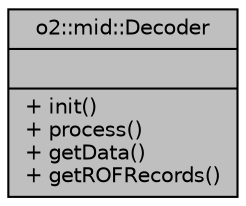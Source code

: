 digraph "o2::mid::Decoder"
{
 // INTERACTIVE_SVG=YES
  bgcolor="transparent";
  edge [fontname="Helvetica",fontsize="10",labelfontname="Helvetica",labelfontsize="10"];
  node [fontname="Helvetica",fontsize="10",shape=record];
  Node1 [label="{o2::mid::Decoder\n||+ init()\l+ process()\l+ getData()\l+ getROFRecords()\l}",height=0.2,width=0.4,color="black", fillcolor="grey75", style="filled", fontcolor="black"];
}
